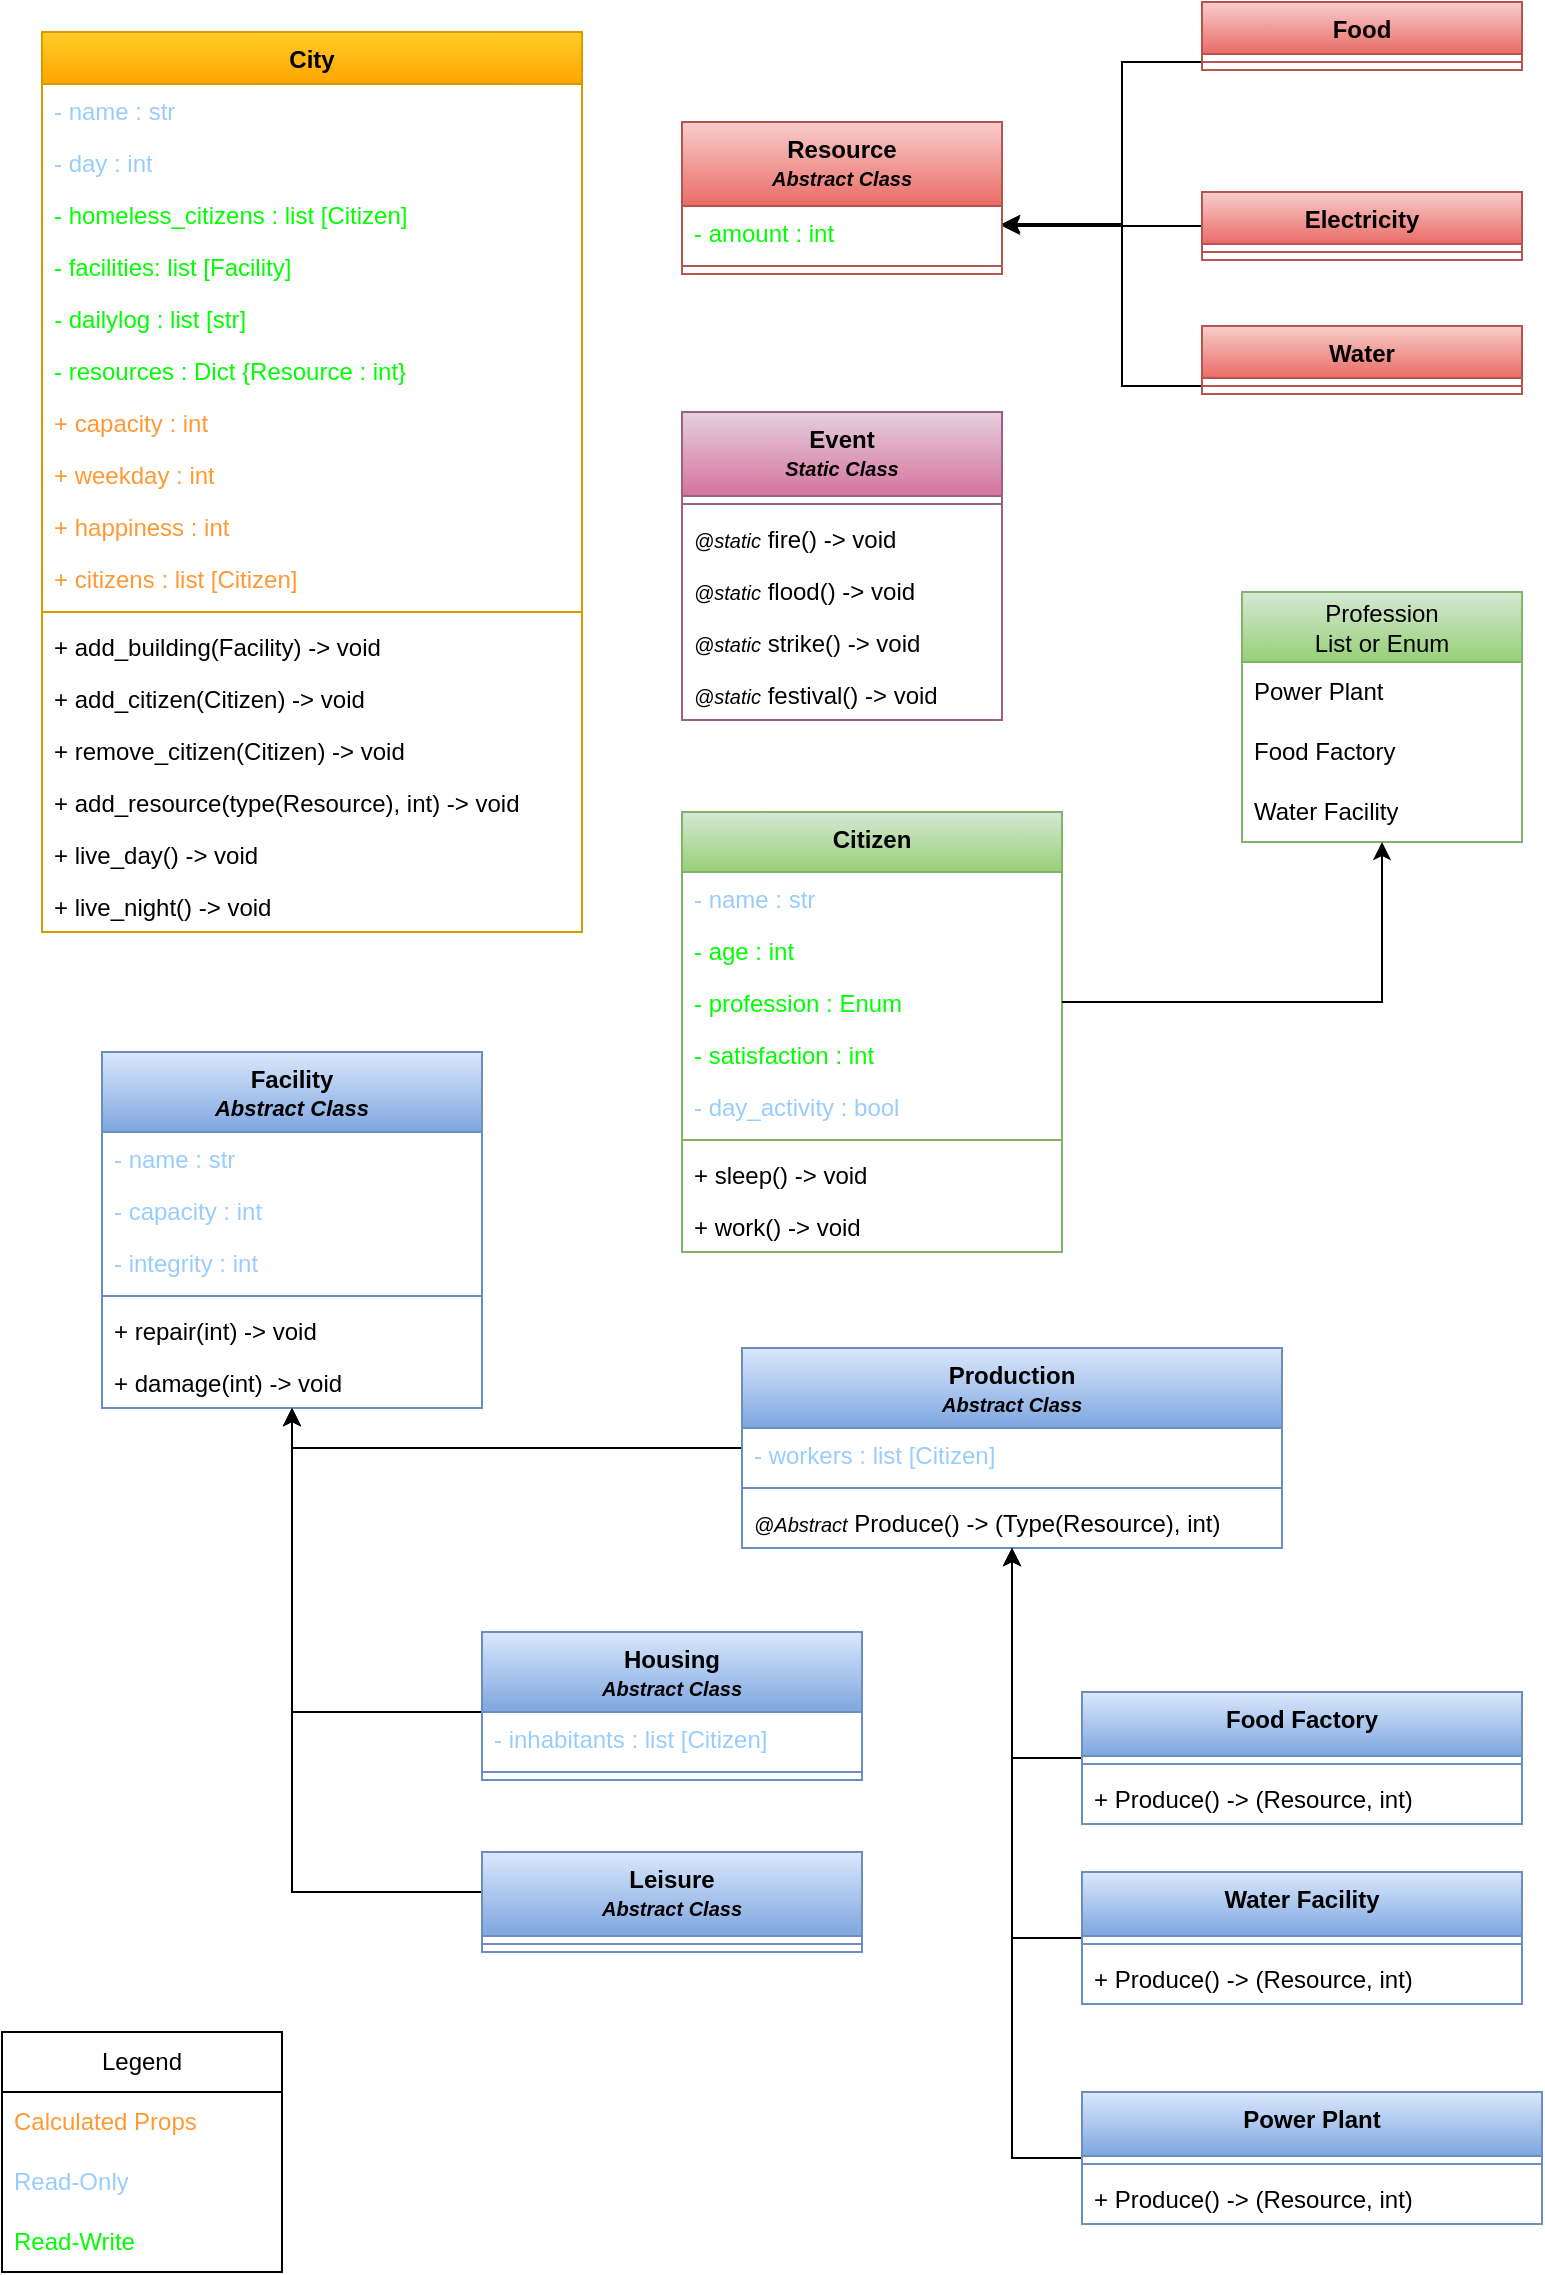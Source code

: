 <mxfile version="28.0.6" pages="2">
  <diagram name="UML" id="hSNrYRc5qa0V1RLmMwgt">
    <mxGraphModel dx="413" dy="677" grid="1" gridSize="10" guides="1" tooltips="1" connect="1" arrows="1" fold="1" page="1" pageScale="1" pageWidth="827" pageHeight="1169" math="0" shadow="0">
      <root>
        <mxCell id="0" />
        <mxCell id="1" parent="0" />
        <mxCell id="gHh5gTc4rDgr5ecKEyl9-1" value="City" style="swimlane;fontStyle=1;align=center;verticalAlign=top;childLayout=stackLayout;horizontal=1;startSize=26;horizontalStack=0;resizeParent=1;resizeParentMax=0;resizeLast=0;collapsible=1;marginBottom=0;whiteSpace=wrap;html=1;fillColor=#ffcd28;strokeColor=#d79b00;gradientColor=#ffa500;" vertex="1" parent="1">
          <mxGeometry x="880" y="30" width="270" height="450" as="geometry" />
        </mxCell>
        <mxCell id="gHh5gTc4rDgr5ecKEyl9-2" value="- name : str" style="text;align=left;verticalAlign=top;spacingLeft=4;spacingRight=4;overflow=hidden;rotatable=0;points=[[0,0.5],[1,0.5]];portConstraint=eastwest;whiteSpace=wrap;html=1;fontColor=light-dark(#99CCFF,#99CCFF);" vertex="1" parent="gHh5gTc4rDgr5ecKEyl9-1">
          <mxGeometry y="26" width="270" height="26" as="geometry" />
        </mxCell>
        <mxCell id="gHh5gTc4rDgr5ecKEyl9-41" value="- day : int" style="text;align=left;verticalAlign=top;spacingLeft=4;spacingRight=4;overflow=hidden;rotatable=0;points=[[0,0.5],[1,0.5]];portConstraint=eastwest;whiteSpace=wrap;html=1;fontColor=light-dark(#99CCFF,#99CCFF);" vertex="1" parent="gHh5gTc4rDgr5ecKEyl9-1">
          <mxGeometry y="52" width="270" height="26" as="geometry" />
        </mxCell>
        <mxCell id="gHh5gTc4rDgr5ecKEyl9-12" value="- homeless_citizens : list [Citizen]" style="text;align=left;verticalAlign=top;spacingLeft=4;spacingRight=4;overflow=hidden;rotatable=0;points=[[0,0.5],[1,0.5]];portConstraint=eastwest;whiteSpace=wrap;html=1;fontColor=light-dark(#00FF00,#00FF00);" vertex="1" parent="gHh5gTc4rDgr5ecKEyl9-1">
          <mxGeometry y="78" width="270" height="26" as="geometry" />
        </mxCell>
        <mxCell id="gHh5gTc4rDgr5ecKEyl9-7" value="- facilities: list [Facility]" style="text;align=left;verticalAlign=top;spacingLeft=4;spacingRight=4;overflow=hidden;rotatable=0;points=[[0,0.5],[1,0.5]];portConstraint=eastwest;whiteSpace=wrap;html=1;fontColor=light-dark(#00FF00,#00FF00);" vertex="1" parent="gHh5gTc4rDgr5ecKEyl9-1">
          <mxGeometry y="104" width="270" height="26" as="geometry" />
        </mxCell>
        <mxCell id="gHh5gTc4rDgr5ecKEyl9-39" value="&lt;i&gt;- &lt;/i&gt;dailylog : list [str]" style="text;align=left;verticalAlign=top;spacingLeft=4;spacingRight=4;overflow=hidden;rotatable=0;points=[[0,0.5],[1,0.5]];portConstraint=eastwest;whiteSpace=wrap;html=1;fontColor=light-dark(#00FF00,#00FF00);" vertex="1" parent="gHh5gTc4rDgr5ecKEyl9-1">
          <mxGeometry y="130" width="270" height="26" as="geometry" />
        </mxCell>
        <mxCell id="gHh5gTc4rDgr5ecKEyl9-112" value="- resources : Dict {Resource : int}" style="text;align=left;verticalAlign=top;spacingLeft=4;spacingRight=4;overflow=hidden;rotatable=0;points=[[0,0.5],[1,0.5]];portConstraint=eastwest;whiteSpace=wrap;html=1;fontColor=light-dark(#00FF00,#00FF00);" vertex="1" parent="gHh5gTc4rDgr5ecKEyl9-1">
          <mxGeometry y="156" width="270" height="26" as="geometry" />
        </mxCell>
        <mxCell id="gHh5gTc4rDgr5ecKEyl9-40" value="+ capacity : int" style="text;align=left;verticalAlign=top;spacingLeft=4;spacingRight=4;overflow=hidden;rotatable=0;points=[[0,0.5],[1,0.5]];portConstraint=eastwest;whiteSpace=wrap;html=1;fontColor=light-dark(#FF9933,#FF9933);" vertex="1" parent="gHh5gTc4rDgr5ecKEyl9-1">
          <mxGeometry y="182" width="270" height="26" as="geometry" />
        </mxCell>
        <mxCell id="gHh5gTc4rDgr5ecKEyl9-111" value="+ weekday : int" style="text;align=left;verticalAlign=top;spacingLeft=4;spacingRight=4;overflow=hidden;rotatable=0;points=[[0,0.5],[1,0.5]];portConstraint=eastwest;whiteSpace=wrap;html=1;fontColor=light-dark(#FF9933,#FF9933);" vertex="1" parent="gHh5gTc4rDgr5ecKEyl9-1">
          <mxGeometry y="208" width="270" height="26" as="geometry" />
        </mxCell>
        <mxCell id="gHh5gTc4rDgr5ecKEyl9-8" value="+ happiness : int" style="text;align=left;verticalAlign=top;spacingLeft=4;spacingRight=4;overflow=hidden;rotatable=0;points=[[0,0.5],[1,0.5]];portConstraint=eastwest;whiteSpace=wrap;html=1;fontColor=light-dark(#FF9933,#FF9933);" vertex="1" parent="gHh5gTc4rDgr5ecKEyl9-1">
          <mxGeometry y="234" width="270" height="26" as="geometry" />
        </mxCell>
        <mxCell id="gHh5gTc4rDgr5ecKEyl9-5" value="+ citizens : list [Citizen]" style="text;align=left;verticalAlign=top;spacingLeft=4;spacingRight=4;overflow=hidden;rotatable=0;points=[[0,0.5],[1,0.5]];portConstraint=eastwest;whiteSpace=wrap;html=1;fontColor=light-dark(#FF9933,#FF9933);" vertex="1" parent="gHh5gTc4rDgr5ecKEyl9-1">
          <mxGeometry y="260" width="270" height="26" as="geometry" />
        </mxCell>
        <mxCell id="gHh5gTc4rDgr5ecKEyl9-3" value="" style="line;strokeWidth=1;fillColor=none;align=left;verticalAlign=middle;spacingTop=-1;spacingLeft=3;spacingRight=3;rotatable=0;labelPosition=right;points=[];portConstraint=eastwest;strokeColor=inherit;" vertex="1" parent="gHh5gTc4rDgr5ecKEyl9-1">
          <mxGeometry y="286" width="270" height="8" as="geometry" />
        </mxCell>
        <mxCell id="gHh5gTc4rDgr5ecKEyl9-4" value="+ add_building(Facility) -&amp;gt; void" style="text;strokeColor=none;fillColor=none;align=left;verticalAlign=top;spacingLeft=4;spacingRight=4;overflow=hidden;rotatable=0;points=[[0,0.5],[1,0.5]];portConstraint=eastwest;whiteSpace=wrap;html=1;" vertex="1" parent="gHh5gTc4rDgr5ecKEyl9-1">
          <mxGeometry y="294" width="270" height="26" as="geometry" />
        </mxCell>
        <mxCell id="gHh5gTc4rDgr5ecKEyl9-38" value="+ add_citizen(Citizen) -&amp;gt; void" style="text;strokeColor=none;fillColor=none;align=left;verticalAlign=top;spacingLeft=4;spacingRight=4;overflow=hidden;rotatable=0;points=[[0,0.5],[1,0.5]];portConstraint=eastwest;whiteSpace=wrap;html=1;" vertex="1" parent="gHh5gTc4rDgr5ecKEyl9-1">
          <mxGeometry y="320" width="270" height="26" as="geometry" />
        </mxCell>
        <mxCell id="gHh5gTc4rDgr5ecKEyl9-10" value="+ remove_citizen(Citizen) -&amp;gt; void" style="text;strokeColor=none;fillColor=none;align=left;verticalAlign=top;spacingLeft=4;spacingRight=4;overflow=hidden;rotatable=0;points=[[0,0.5],[1,0.5]];portConstraint=eastwest;whiteSpace=wrap;html=1;" vertex="1" parent="gHh5gTc4rDgr5ecKEyl9-1">
          <mxGeometry y="346" width="270" height="26" as="geometry" />
        </mxCell>
        <mxCell id="gHh5gTc4rDgr5ecKEyl9-101" value="+ add_resource(type(Resource), int) -&amp;gt; void" style="text;strokeColor=none;fillColor=none;align=left;verticalAlign=top;spacingLeft=4;spacingRight=4;overflow=hidden;rotatable=0;points=[[0,0.5],[1,0.5]];portConstraint=eastwest;whiteSpace=wrap;html=1;" vertex="1" parent="gHh5gTc4rDgr5ecKEyl9-1">
          <mxGeometry y="372" width="270" height="26" as="geometry" />
        </mxCell>
        <mxCell id="gHh5gTc4rDgr5ecKEyl9-11" value="+ live_day() -&amp;gt; void" style="text;strokeColor=none;fillColor=none;align=left;verticalAlign=top;spacingLeft=4;spacingRight=4;overflow=hidden;rotatable=0;points=[[0,0.5],[1,0.5]];portConstraint=eastwest;whiteSpace=wrap;html=1;" vertex="1" parent="gHh5gTc4rDgr5ecKEyl9-1">
          <mxGeometry y="398" width="270" height="26" as="geometry" />
        </mxCell>
        <mxCell id="gHh5gTc4rDgr5ecKEyl9-110" value="+ live_night() -&amp;gt; void" style="text;strokeColor=none;fillColor=none;align=left;verticalAlign=top;spacingLeft=4;spacingRight=4;overflow=hidden;rotatable=0;points=[[0,0.5],[1,0.5]];portConstraint=eastwest;whiteSpace=wrap;html=1;" vertex="1" parent="gHh5gTc4rDgr5ecKEyl9-1">
          <mxGeometry y="424" width="270" height="26" as="geometry" />
        </mxCell>
        <mxCell id="gHh5gTc4rDgr5ecKEyl9-28" value="" style="edgeStyle=orthogonalEdgeStyle;rounded=0;orthogonalLoop=1;jettySize=auto;html=1;startArrow=classic;startFill=1;endArrow=none;endFill=0;" edge="1" parent="1" source="gHh5gTc4rDgr5ecKEyl9-14" target="gHh5gTc4rDgr5ecKEyl9-21">
          <mxGeometry relative="1" as="geometry">
            <Array as="points">
              <mxPoint x="1005" y="870" />
            </Array>
          </mxGeometry>
        </mxCell>
        <mxCell id="gHh5gTc4rDgr5ecKEyl9-14" value="&lt;div&gt;Facility&lt;/div&gt;&lt;div&gt;&lt;i&gt;&lt;font style=&quot;font-size: 11px;&quot;&gt;Abstract Class&lt;/font&gt;&lt;/i&gt;&lt;/div&gt;" style="swimlane;fontStyle=1;align=center;verticalAlign=top;childLayout=stackLayout;horizontal=1;startSize=40;horizontalStack=0;resizeParent=1;resizeParentMax=0;resizeLast=0;collapsible=1;marginBottom=0;whiteSpace=wrap;html=1;fillColor=#dae8fc;strokeColor=#6c8ebf;gradientColor=#7ea6e0;" vertex="1" parent="1">
          <mxGeometry x="910" y="540" width="190" height="178" as="geometry" />
        </mxCell>
        <mxCell id="gHh5gTc4rDgr5ecKEyl9-15" value="- name : str" style="text;strokeColor=none;fillColor=none;align=left;verticalAlign=top;spacingLeft=4;spacingRight=4;overflow=hidden;rotatable=0;points=[[0,0.5],[1,0.5]];portConstraint=eastwest;whiteSpace=wrap;html=1;fontColor=light-dark(#99CCFF,#99CCFF);" vertex="1" parent="gHh5gTc4rDgr5ecKEyl9-14">
          <mxGeometry y="40" width="190" height="26" as="geometry" />
        </mxCell>
        <mxCell id="gHh5gTc4rDgr5ecKEyl9-18" value="- capacity : int" style="text;strokeColor=none;fillColor=none;align=left;verticalAlign=top;spacingLeft=4;spacingRight=4;overflow=hidden;rotatable=0;points=[[0,0.5],[1,0.5]];portConstraint=eastwest;whiteSpace=wrap;html=1;fontColor=light-dark(#99CCFF,#99CCFF);" vertex="1" parent="gHh5gTc4rDgr5ecKEyl9-14">
          <mxGeometry y="66" width="190" height="26" as="geometry" />
        </mxCell>
        <mxCell id="gHh5gTc4rDgr5ecKEyl9-19" value="- integrity : int" style="text;strokeColor=none;fillColor=none;align=left;verticalAlign=top;spacingLeft=4;spacingRight=4;overflow=hidden;rotatable=0;points=[[0,0.5],[1,0.5]];portConstraint=eastwest;whiteSpace=wrap;html=1;fontColor=light-dark(#99CCFF,#99CCFF);" vertex="1" parent="gHh5gTc4rDgr5ecKEyl9-14">
          <mxGeometry y="92" width="190" height="26" as="geometry" />
        </mxCell>
        <mxCell id="gHh5gTc4rDgr5ecKEyl9-16" value="" style="line;strokeWidth=1;fillColor=none;align=left;verticalAlign=middle;spacingTop=-1;spacingLeft=3;spacingRight=3;rotatable=0;labelPosition=right;points=[];portConstraint=eastwest;strokeColor=inherit;" vertex="1" parent="gHh5gTc4rDgr5ecKEyl9-14">
          <mxGeometry y="118" width="190" height="8" as="geometry" />
        </mxCell>
        <mxCell id="gHh5gTc4rDgr5ecKEyl9-17" value="+ repair(int) -&amp;gt; void" style="text;strokeColor=none;fillColor=none;align=left;verticalAlign=top;spacingLeft=4;spacingRight=4;overflow=hidden;rotatable=0;points=[[0,0.5],[1,0.5]];portConstraint=eastwest;whiteSpace=wrap;html=1;" vertex="1" parent="gHh5gTc4rDgr5ecKEyl9-14">
          <mxGeometry y="126" width="190" height="26" as="geometry" />
        </mxCell>
        <mxCell id="gHh5gTc4rDgr5ecKEyl9-31" value="+ damage(int) -&amp;gt; void" style="text;strokeColor=none;fillColor=none;align=left;verticalAlign=top;spacingLeft=4;spacingRight=4;overflow=hidden;rotatable=0;points=[[0,0.5],[1,0.5]];portConstraint=eastwest;whiteSpace=wrap;html=1;" vertex="1" parent="gHh5gTc4rDgr5ecKEyl9-14">
          <mxGeometry y="152" width="190" height="26" as="geometry" />
        </mxCell>
        <mxCell id="gHh5gTc4rDgr5ecKEyl9-21" value="&lt;div&gt;Housing&lt;/div&gt;&lt;div&gt;&lt;i&gt;&lt;font style=&quot;font-size: 10px;&quot;&gt;Abstract Class&lt;/font&gt;&lt;/i&gt;&lt;/div&gt;" style="swimlane;fontStyle=1;align=center;verticalAlign=top;childLayout=stackLayout;horizontal=1;startSize=40;horizontalStack=0;resizeParent=1;resizeParentMax=0;resizeLast=0;collapsible=1;marginBottom=0;whiteSpace=wrap;html=1;fillColor=#dae8fc;strokeColor=#6c8ebf;gradientColor=#7ea6e0;" vertex="1" parent="1">
          <mxGeometry x="1100" y="830" width="190" height="74" as="geometry" />
        </mxCell>
        <mxCell id="gHh5gTc4rDgr5ecKEyl9-29" value="- inhabitants : list [Citizen]" style="text;strokeColor=none;fillColor=none;align=left;verticalAlign=top;spacingLeft=4;spacingRight=4;overflow=hidden;rotatable=0;points=[[0,0.5],[1,0.5]];portConstraint=eastwest;whiteSpace=wrap;html=1;fontColor=light-dark(#99CCFF,#99CCFF);" vertex="1" parent="gHh5gTc4rDgr5ecKEyl9-21">
          <mxGeometry y="40" width="190" height="26" as="geometry" />
        </mxCell>
        <mxCell id="gHh5gTc4rDgr5ecKEyl9-26" value="" style="line;strokeWidth=1;fillColor=none;align=left;verticalAlign=middle;spacingTop=-1;spacingLeft=3;spacingRight=3;rotatable=0;labelPosition=right;points=[];portConstraint=eastwest;strokeColor=inherit;" vertex="1" parent="gHh5gTc4rDgr5ecKEyl9-21">
          <mxGeometry y="66" width="190" height="8" as="geometry" />
        </mxCell>
        <mxCell id="gHh5gTc4rDgr5ecKEyl9-36" style="edgeStyle=orthogonalEdgeStyle;rounded=0;orthogonalLoop=1;jettySize=auto;html=1;" edge="1" parent="1" source="gHh5gTc4rDgr5ecKEyl9-32" target="gHh5gTc4rDgr5ecKEyl9-14">
          <mxGeometry relative="1" as="geometry">
            <Array as="points">
              <mxPoint x="1005" y="738" />
            </Array>
          </mxGeometry>
        </mxCell>
        <mxCell id="gHh5gTc4rDgr5ecKEyl9-32" value="&lt;div&gt;Production&lt;/div&gt;&lt;div&gt;&lt;i&gt;&lt;font style=&quot;font-size: 10px;&quot;&gt;Abstract Class&lt;/font&gt;&lt;/i&gt;&lt;/div&gt;" style="swimlane;fontStyle=1;align=center;verticalAlign=top;childLayout=stackLayout;horizontal=1;startSize=40;horizontalStack=0;resizeParent=1;resizeParentMax=0;resizeLast=0;collapsible=1;marginBottom=0;whiteSpace=wrap;html=1;fillColor=#dae8fc;strokeColor=#6c8ebf;gradientColor=#7ea6e0;" vertex="1" parent="1">
          <mxGeometry x="1230" y="688" width="270" height="100" as="geometry" />
        </mxCell>
        <mxCell id="gHh5gTc4rDgr5ecKEyl9-54" value="- workers : list [Citizen]" style="text;strokeColor=none;fillColor=none;align=left;verticalAlign=top;spacingLeft=4;spacingRight=4;overflow=hidden;rotatable=0;points=[[0,0.5],[1,0.5]];portConstraint=eastwest;whiteSpace=wrap;html=1;fontColor=light-dark(#99CCFF,#99CCFF);" vertex="1" parent="gHh5gTc4rDgr5ecKEyl9-32">
          <mxGeometry y="40" width="270" height="26" as="geometry" />
        </mxCell>
        <mxCell id="gHh5gTc4rDgr5ecKEyl9-34" value="" style="line;strokeWidth=1;fillColor=none;align=left;verticalAlign=middle;spacingTop=-1;spacingLeft=3;spacingRight=3;rotatable=0;labelPosition=right;points=[];portConstraint=eastwest;strokeColor=inherit;" vertex="1" parent="gHh5gTc4rDgr5ecKEyl9-32">
          <mxGeometry y="66" width="270" height="8" as="geometry" />
        </mxCell>
        <mxCell id="gHh5gTc4rDgr5ecKEyl9-116" value="&lt;font style=&quot;font-size: 10px;&quot;&gt;&lt;i&gt;@Abstract&lt;/i&gt;&lt;/font&gt; Produce() -&amp;gt; (Type(Resource), int)" style="text;strokeColor=none;fillColor=none;align=left;verticalAlign=top;spacingLeft=4;spacingRight=4;overflow=hidden;rotatable=0;points=[[0,0.5],[1,0.5]];portConstraint=eastwest;whiteSpace=wrap;html=1;" vertex="1" parent="gHh5gTc4rDgr5ecKEyl9-32">
          <mxGeometry y="74" width="270" height="26" as="geometry" />
        </mxCell>
        <mxCell id="gHh5gTc4rDgr5ecKEyl9-43" value="Legend" style="swimlane;fontStyle=0;childLayout=stackLayout;horizontal=1;startSize=30;horizontalStack=0;resizeParent=1;resizeParentMax=0;resizeLast=0;collapsible=1;marginBottom=0;whiteSpace=wrap;html=1;" vertex="1" parent="1">
          <mxGeometry x="860" y="1030" width="140" height="120" as="geometry" />
        </mxCell>
        <mxCell id="gHh5gTc4rDgr5ecKEyl9-44" value="Calculated Props" style="text;align=left;verticalAlign=middle;spacingLeft=4;spacingRight=4;overflow=hidden;points=[[0,0.5],[1,0.5]];portConstraint=eastwest;rotatable=0;whiteSpace=wrap;html=1;fontColor=light-dark(#FF9933,#FF9933);" vertex="1" parent="gHh5gTc4rDgr5ecKEyl9-43">
          <mxGeometry y="30" width="140" height="30" as="geometry" />
        </mxCell>
        <mxCell id="gHh5gTc4rDgr5ecKEyl9-45" value="Read-Only" style="text;align=left;verticalAlign=middle;spacingLeft=4;spacingRight=4;overflow=hidden;points=[[0,0.5],[1,0.5]];portConstraint=eastwest;rotatable=0;whiteSpace=wrap;html=1;fontColor=light-dark(#99CCFF,#99CCFF);" vertex="1" parent="gHh5gTc4rDgr5ecKEyl9-43">
          <mxGeometry y="60" width="140" height="30" as="geometry" />
        </mxCell>
        <mxCell id="gHh5gTc4rDgr5ecKEyl9-46" value="Read-Write" style="text;align=left;verticalAlign=middle;spacingLeft=4;spacingRight=4;overflow=hidden;points=[[0,0.5],[1,0.5]];portConstraint=eastwest;rotatable=0;whiteSpace=wrap;html=1;fontColor=light-dark(#00FF00,#00FF00);" vertex="1" parent="gHh5gTc4rDgr5ecKEyl9-43">
          <mxGeometry y="90" width="140" height="30" as="geometry" />
        </mxCell>
        <mxCell id="gHh5gTc4rDgr5ecKEyl9-52" style="edgeStyle=orthogonalEdgeStyle;rounded=0;orthogonalLoop=1;jettySize=auto;html=1;" edge="1" parent="1" source="gHh5gTc4rDgr5ecKEyl9-47" target="gHh5gTc4rDgr5ecKEyl9-14">
          <mxGeometry relative="1" as="geometry">
            <Array as="points">
              <mxPoint x="1005" y="960" />
            </Array>
          </mxGeometry>
        </mxCell>
        <mxCell id="gHh5gTc4rDgr5ecKEyl9-47" value="&lt;div&gt;Leisure&lt;/div&gt;&lt;div&gt;&lt;i&gt;&lt;font style=&quot;font-size: 10px;&quot;&gt;Abstract Class&lt;/font&gt;&lt;/i&gt;&lt;/div&gt;" style="swimlane;fontStyle=1;align=center;verticalAlign=top;childLayout=stackLayout;horizontal=1;startSize=42;horizontalStack=0;resizeParent=1;resizeParentMax=0;resizeLast=0;collapsible=1;marginBottom=0;whiteSpace=wrap;html=1;fillColor=#dae8fc;strokeColor=#6c8ebf;gradientColor=#7ea6e0;" vertex="1" parent="1">
          <mxGeometry x="1100" y="940" width="190" height="50" as="geometry" />
        </mxCell>
        <mxCell id="gHh5gTc4rDgr5ecKEyl9-49" value="" style="line;strokeWidth=1;fillColor=none;align=left;verticalAlign=middle;spacingTop=-1;spacingLeft=3;spacingRight=3;rotatable=0;labelPosition=right;points=[];portConstraint=eastwest;strokeColor=inherit;" vertex="1" parent="gHh5gTc4rDgr5ecKEyl9-47">
          <mxGeometry y="42" width="190" height="8" as="geometry" />
        </mxCell>
        <mxCell id="gHh5gTc4rDgr5ecKEyl9-56" value="Citizen" style="swimlane;fontStyle=1;align=center;verticalAlign=top;childLayout=stackLayout;horizontal=1;startSize=30;horizontalStack=0;resizeParent=1;resizeParentMax=0;resizeLast=0;collapsible=1;marginBottom=0;whiteSpace=wrap;html=1;fillColor=#d5e8d4;gradientColor=#97d077;strokeColor=#82b366;" vertex="1" parent="1">
          <mxGeometry x="1200" y="420" width="190" height="220" as="geometry" />
        </mxCell>
        <mxCell id="gHh5gTc4rDgr5ecKEyl9-57" value="&lt;span style=&quot;&quot;&gt;- name : str&lt;/span&gt;" style="text;strokeColor=none;fillColor=none;align=left;verticalAlign=top;spacingLeft=4;spacingRight=4;overflow=hidden;rotatable=0;points=[[0,0.5],[1,0.5]];portConstraint=eastwest;whiteSpace=wrap;html=1;fontColor=light-dark(#99CCFF,#99CCFF);" vertex="1" parent="gHh5gTc4rDgr5ecKEyl9-56">
          <mxGeometry y="30" width="190" height="26" as="geometry" />
        </mxCell>
        <mxCell id="gHh5gTc4rDgr5ecKEyl9-58" value="- age : int" style="text;strokeColor=none;fillColor=none;align=left;verticalAlign=top;spacingLeft=4;spacingRight=4;overflow=hidden;rotatable=0;points=[[0,0.5],[1,0.5]];portConstraint=eastwest;whiteSpace=wrap;html=1;fontColor=light-dark(#00FF00,#00FF00);" vertex="1" parent="gHh5gTc4rDgr5ecKEyl9-56">
          <mxGeometry y="56" width="190" height="26" as="geometry" />
        </mxCell>
        <mxCell id="gHh5gTc4rDgr5ecKEyl9-59" value="- profession : Enum" style="text;strokeColor=none;fillColor=none;align=left;verticalAlign=top;spacingLeft=4;spacingRight=4;overflow=hidden;rotatable=0;points=[[0,0.5],[1,0.5]];portConstraint=eastwest;whiteSpace=wrap;html=1;fontColor=light-dark(#00FF00,#00FF00);" vertex="1" parent="gHh5gTc4rDgr5ecKEyl9-56">
          <mxGeometry y="82" width="190" height="26" as="geometry" />
        </mxCell>
        <mxCell id="gHh5gTc4rDgr5ecKEyl9-63" value="- satisfaction : int" style="text;strokeColor=none;fillColor=none;align=left;verticalAlign=top;spacingLeft=4;spacingRight=4;overflow=hidden;rotatable=0;points=[[0,0.5],[1,0.5]];portConstraint=eastwest;whiteSpace=wrap;html=1;fontColor=light-dark(#00FF00,#00FF00);" vertex="1" parent="gHh5gTc4rDgr5ecKEyl9-56">
          <mxGeometry y="108" width="190" height="26" as="geometry" />
        </mxCell>
        <mxCell id="gHh5gTc4rDgr5ecKEyl9-113" value="- day_activity : bool" style="text;strokeColor=none;fillColor=none;align=left;verticalAlign=top;spacingLeft=4;spacingRight=4;overflow=hidden;rotatable=0;points=[[0,0.5],[1,0.5]];portConstraint=eastwest;whiteSpace=wrap;html=1;fontColor=light-dark(#99CCFF,#99CCFF);" vertex="1" parent="gHh5gTc4rDgr5ecKEyl9-56">
          <mxGeometry y="134" width="190" height="26" as="geometry" />
        </mxCell>
        <mxCell id="gHh5gTc4rDgr5ecKEyl9-60" value="" style="line;strokeWidth=1;fillColor=none;align=left;verticalAlign=middle;spacingTop=-1;spacingLeft=3;spacingRight=3;rotatable=0;labelPosition=right;points=[];portConstraint=eastwest;strokeColor=inherit;" vertex="1" parent="gHh5gTc4rDgr5ecKEyl9-56">
          <mxGeometry y="160" width="190" height="8" as="geometry" />
        </mxCell>
        <mxCell id="gHh5gTc4rDgr5ecKEyl9-62" value="+ sleep() -&amp;gt; void" style="text;strokeColor=none;fillColor=none;align=left;verticalAlign=top;spacingLeft=4;spacingRight=4;overflow=hidden;rotatable=0;points=[[0,0.5],[1,0.5]];portConstraint=eastwest;whiteSpace=wrap;html=1;" vertex="1" parent="gHh5gTc4rDgr5ecKEyl9-56">
          <mxGeometry y="168" width="190" height="26" as="geometry" />
        </mxCell>
        <mxCell id="gHh5gTc4rDgr5ecKEyl9-114" value="+ work() -&amp;gt; void" style="text;strokeColor=none;fillColor=none;align=left;verticalAlign=top;spacingLeft=4;spacingRight=4;overflow=hidden;rotatable=0;points=[[0,0.5],[1,0.5]];portConstraint=eastwest;whiteSpace=wrap;html=1;" vertex="1" parent="gHh5gTc4rDgr5ecKEyl9-56">
          <mxGeometry y="194" width="190" height="26" as="geometry" />
        </mxCell>
        <mxCell id="p-D4rso45VV0s9aIk9N6-5" style="edgeStyle=orthogonalEdgeStyle;rounded=0;orthogonalLoop=1;jettySize=auto;html=1;" edge="1" parent="1" source="gHh5gTc4rDgr5ecKEyl9-65" target="gHh5gTc4rDgr5ecKEyl9-32">
          <mxGeometry relative="1" as="geometry">
            <Array as="points">
              <mxPoint x="1365" y="1093" />
            </Array>
          </mxGeometry>
        </mxCell>
        <mxCell id="gHh5gTc4rDgr5ecKEyl9-65" value="Power Plant" style="swimlane;fontStyle=1;align=center;verticalAlign=top;childLayout=stackLayout;horizontal=1;startSize=32;horizontalStack=0;resizeParent=1;resizeParentMax=0;resizeLast=0;collapsible=1;marginBottom=0;whiteSpace=wrap;html=1;fillColor=#dae8fc;strokeColor=#6c8ebf;gradientColor=#7ea6e0;" vertex="1" parent="1">
          <mxGeometry x="1400" y="1060" width="230" height="66" as="geometry" />
        </mxCell>
        <mxCell id="gHh5gTc4rDgr5ecKEyl9-67" value="" style="line;strokeWidth=1;fillColor=none;align=left;verticalAlign=middle;spacingTop=-1;spacingLeft=3;spacingRight=3;rotatable=0;labelPosition=right;points=[];portConstraint=eastwest;strokeColor=inherit;" vertex="1" parent="gHh5gTc4rDgr5ecKEyl9-65">
          <mxGeometry y="32" width="230" height="8" as="geometry" />
        </mxCell>
        <mxCell id="gHh5gTc4rDgr5ecKEyl9-98" value="+ Produce() -&amp;gt; (Resource, int)" style="text;strokeColor=none;fillColor=none;align=left;verticalAlign=top;spacingLeft=4;spacingRight=4;overflow=hidden;rotatable=0;points=[[0,0.5],[1,0.5]];portConstraint=eastwest;whiteSpace=wrap;html=1;" vertex="1" parent="gHh5gTc4rDgr5ecKEyl9-65">
          <mxGeometry y="40" width="230" height="26" as="geometry" />
        </mxCell>
        <mxCell id="gHh5gTc4rDgr5ecKEyl9-78" value="" style="edgeStyle=orthogonalEdgeStyle;rounded=0;orthogonalLoop=1;jettySize=auto;html=1;endArrow=none;endFill=0;startArrow=classic;startFill=1;" edge="1" parent="1" source="gHh5gTc4rDgr5ecKEyl9-70" target="gHh5gTc4rDgr5ecKEyl9-74">
          <mxGeometry relative="1" as="geometry">
            <Array as="points">
              <mxPoint x="1420" y="126" />
              <mxPoint x="1420" y="207" />
            </Array>
          </mxGeometry>
        </mxCell>
        <mxCell id="gHh5gTc4rDgr5ecKEyl9-70" value="&lt;div&gt;Resource&lt;/div&gt;&lt;div&gt;&lt;font style=&quot;font-size: 10px;&quot;&gt;&lt;i&gt;Abstract Class&lt;/i&gt;&lt;/font&gt;&lt;/div&gt;" style="swimlane;fontStyle=1;align=center;verticalAlign=top;childLayout=stackLayout;horizontal=1;startSize=42;horizontalStack=0;resizeParent=1;resizeParentMax=0;resizeLast=0;collapsible=1;marginBottom=0;whiteSpace=wrap;html=1;fillColor=#f8cecc;gradientColor=#ea6b66;strokeColor=#b85450;" vertex="1" parent="1">
          <mxGeometry x="1200" y="75" width="160" height="76" as="geometry" />
        </mxCell>
        <mxCell id="gHh5gTc4rDgr5ecKEyl9-71" value="- amount : int" style="text;strokeColor=none;fillColor=none;align=left;verticalAlign=top;spacingLeft=4;spacingRight=4;overflow=hidden;rotatable=0;points=[[0,0.5],[1,0.5]];portConstraint=eastwest;whiteSpace=wrap;html=1;fontColor=light-dark(#00FF00,#00FF00);" vertex="1" parent="gHh5gTc4rDgr5ecKEyl9-70">
          <mxGeometry y="42" width="160" height="26" as="geometry" />
        </mxCell>
        <mxCell id="gHh5gTc4rDgr5ecKEyl9-72" value="" style="line;strokeWidth=1;fillColor=none;align=left;verticalAlign=middle;spacingTop=-1;spacingLeft=3;spacingRight=3;rotatable=0;labelPosition=right;points=[];portConstraint=eastwest;strokeColor=inherit;" vertex="1" parent="gHh5gTc4rDgr5ecKEyl9-70">
          <mxGeometry y="68" width="160" height="8" as="geometry" />
        </mxCell>
        <mxCell id="gHh5gTc4rDgr5ecKEyl9-74" value="Water" style="swimlane;fontStyle=1;align=center;verticalAlign=top;childLayout=stackLayout;horizontal=1;startSize=26;horizontalStack=0;resizeParent=1;resizeParentMax=0;resizeLast=0;collapsible=1;marginBottom=0;whiteSpace=wrap;html=1;fillColor=#f8cecc;gradientColor=#ea6b66;strokeColor=#b85450;" vertex="1" parent="1">
          <mxGeometry x="1460" y="177" width="160" height="34" as="geometry" />
        </mxCell>
        <mxCell id="gHh5gTc4rDgr5ecKEyl9-76" value="" style="line;strokeWidth=1;fillColor=none;align=left;verticalAlign=middle;spacingTop=-1;spacingLeft=3;spacingRight=3;rotatable=0;labelPosition=right;points=[];portConstraint=eastwest;strokeColor=inherit;" vertex="1" parent="gHh5gTc4rDgr5ecKEyl9-74">
          <mxGeometry y="26" width="160" height="8" as="geometry" />
        </mxCell>
        <mxCell id="gHh5gTc4rDgr5ecKEyl9-87" style="edgeStyle=orthogonalEdgeStyle;rounded=0;orthogonalLoop=1;jettySize=auto;html=1;" edge="1" parent="1" source="gHh5gTc4rDgr5ecKEyl9-79" target="gHh5gTc4rDgr5ecKEyl9-70">
          <mxGeometry relative="1" as="geometry">
            <Array as="points">
              <mxPoint x="1320" y="126" />
              <mxPoint x="1320" y="126" />
            </Array>
          </mxGeometry>
        </mxCell>
        <mxCell id="gHh5gTc4rDgr5ecKEyl9-79" value="Electricity" style="swimlane;fontStyle=1;align=center;verticalAlign=top;childLayout=stackLayout;horizontal=1;startSize=26;horizontalStack=0;resizeParent=1;resizeParentMax=0;resizeLast=0;collapsible=1;marginBottom=0;whiteSpace=wrap;html=1;fillColor=#f8cecc;gradientColor=#ea6b66;strokeColor=#b85450;" vertex="1" parent="1">
          <mxGeometry x="1460" y="110" width="160" height="34" as="geometry" />
        </mxCell>
        <mxCell id="gHh5gTc4rDgr5ecKEyl9-81" value="" style="line;strokeWidth=1;fillColor=none;align=left;verticalAlign=middle;spacingTop=-1;spacingLeft=3;spacingRight=3;rotatable=0;labelPosition=right;points=[];portConstraint=eastwest;strokeColor=inherit;" vertex="1" parent="gHh5gTc4rDgr5ecKEyl9-79">
          <mxGeometry y="26" width="160" height="8" as="geometry" />
        </mxCell>
        <mxCell id="gHh5gTc4rDgr5ecKEyl9-88" style="edgeStyle=orthogonalEdgeStyle;rounded=0;orthogonalLoop=1;jettySize=auto;html=1;" edge="1" parent="1" source="gHh5gTc4rDgr5ecKEyl9-83" target="gHh5gTc4rDgr5ecKEyl9-70">
          <mxGeometry relative="1" as="geometry">
            <Array as="points">
              <mxPoint x="1420" y="45" />
              <mxPoint x="1420" y="126" />
            </Array>
          </mxGeometry>
        </mxCell>
        <mxCell id="gHh5gTc4rDgr5ecKEyl9-83" value="Food" style="swimlane;fontStyle=1;align=center;verticalAlign=top;childLayout=stackLayout;horizontal=1;startSize=26;horizontalStack=0;resizeParent=1;resizeParentMax=0;resizeLast=0;collapsible=1;marginBottom=0;whiteSpace=wrap;html=1;fillColor=#f8cecc;gradientColor=#ea6b66;strokeColor=#b85450;" vertex="1" parent="1">
          <mxGeometry x="1460" y="15" width="160" height="34" as="geometry" />
        </mxCell>
        <mxCell id="gHh5gTc4rDgr5ecKEyl9-85" value="" style="line;strokeWidth=1;fillColor=none;align=left;verticalAlign=middle;spacingTop=-1;spacingLeft=3;spacingRight=3;rotatable=0;labelPosition=right;points=[];portConstraint=eastwest;strokeColor=inherit;" vertex="1" parent="gHh5gTc4rDgr5ecKEyl9-83">
          <mxGeometry y="26" width="160" height="8" as="geometry" />
        </mxCell>
        <mxCell id="p-D4rso45VV0s9aIk9N6-4" style="edgeStyle=orthogonalEdgeStyle;rounded=0;orthogonalLoop=1;jettySize=auto;html=1;" edge="1" parent="1" source="gHh5gTc4rDgr5ecKEyl9-89" target="gHh5gTc4rDgr5ecKEyl9-32">
          <mxGeometry relative="1" as="geometry">
            <Array as="points">
              <mxPoint x="1365" y="983" />
            </Array>
          </mxGeometry>
        </mxCell>
        <mxCell id="gHh5gTc4rDgr5ecKEyl9-89" value="Water Facility" style="swimlane;fontStyle=1;align=center;verticalAlign=top;childLayout=stackLayout;horizontal=1;startSize=32;horizontalStack=0;resizeParent=1;resizeParentMax=0;resizeLast=0;collapsible=1;marginBottom=0;whiteSpace=wrap;html=1;fillColor=#dae8fc;strokeColor=#6c8ebf;gradientColor=#7ea6e0;" vertex="1" parent="1">
          <mxGeometry x="1400" y="950" width="220" height="66" as="geometry" />
        </mxCell>
        <mxCell id="gHh5gTc4rDgr5ecKEyl9-90" value="" style="line;strokeWidth=1;fillColor=none;align=left;verticalAlign=middle;spacingTop=-1;spacingLeft=3;spacingRight=3;rotatable=0;labelPosition=right;points=[];portConstraint=eastwest;strokeColor=inherit;" vertex="1" parent="gHh5gTc4rDgr5ecKEyl9-89">
          <mxGeometry y="32" width="220" height="8" as="geometry" />
        </mxCell>
        <mxCell id="gHh5gTc4rDgr5ecKEyl9-99" value="+ Produce() -&amp;gt; (Resource, int)" style="text;strokeColor=none;fillColor=none;align=left;verticalAlign=top;spacingLeft=4;spacingRight=4;overflow=hidden;rotatable=0;points=[[0,0.5],[1,0.5]];portConstraint=eastwest;whiteSpace=wrap;html=1;" vertex="1" parent="gHh5gTc4rDgr5ecKEyl9-89">
          <mxGeometry y="40" width="220" height="26" as="geometry" />
        </mxCell>
        <mxCell id="p-D4rso45VV0s9aIk9N6-3" style="edgeStyle=orthogonalEdgeStyle;rounded=0;orthogonalLoop=1;jettySize=auto;html=1;" edge="1" parent="1" source="gHh5gTc4rDgr5ecKEyl9-95" target="gHh5gTc4rDgr5ecKEyl9-32">
          <mxGeometry relative="1" as="geometry">
            <Array as="points">
              <mxPoint x="1365" y="893" />
            </Array>
          </mxGeometry>
        </mxCell>
        <mxCell id="gHh5gTc4rDgr5ecKEyl9-95" value="Food Factory" style="swimlane;fontStyle=1;align=center;verticalAlign=top;childLayout=stackLayout;horizontal=1;startSize=32;horizontalStack=0;resizeParent=1;resizeParentMax=0;resizeLast=0;collapsible=1;marginBottom=0;whiteSpace=wrap;html=1;fillColor=#dae8fc;strokeColor=#6c8ebf;gradientColor=#7ea6e0;" vertex="1" parent="1">
          <mxGeometry x="1400" y="860" width="220" height="66" as="geometry" />
        </mxCell>
        <mxCell id="gHh5gTc4rDgr5ecKEyl9-96" value="" style="line;strokeWidth=1;fillColor=none;align=left;verticalAlign=middle;spacingTop=-1;spacingLeft=3;spacingRight=3;rotatable=0;labelPosition=right;points=[];portConstraint=eastwest;strokeColor=inherit;" vertex="1" parent="gHh5gTc4rDgr5ecKEyl9-95">
          <mxGeometry y="32" width="220" height="8" as="geometry" />
        </mxCell>
        <mxCell id="gHh5gTc4rDgr5ecKEyl9-100" value="+ Produce() -&amp;gt; (Resource, int)" style="text;strokeColor=none;fillColor=none;align=left;verticalAlign=top;spacingLeft=4;spacingRight=4;overflow=hidden;rotatable=0;points=[[0,0.5],[1,0.5]];portConstraint=eastwest;whiteSpace=wrap;html=1;" vertex="1" parent="gHh5gTc4rDgr5ecKEyl9-95">
          <mxGeometry y="40" width="220" height="26" as="geometry" />
        </mxCell>
        <mxCell id="gHh5gTc4rDgr5ecKEyl9-117" value="&lt;div&gt;Profession&lt;/div&gt;&lt;div&gt;List or Enum&lt;/div&gt;" style="swimlane;fontStyle=0;childLayout=stackLayout;horizontal=1;startSize=35;horizontalStack=0;resizeParent=1;resizeParentMax=0;resizeLast=0;collapsible=1;marginBottom=0;whiteSpace=wrap;html=1;fillColor=#d5e8d4;gradientColor=#97d077;strokeColor=#82b366;" vertex="1" parent="1">
          <mxGeometry x="1480" y="310" width="140" height="125" as="geometry" />
        </mxCell>
        <mxCell id="gHh5gTc4rDgr5ecKEyl9-118" value="Power Plant" style="text;strokeColor=none;fillColor=none;align=left;verticalAlign=middle;spacingLeft=4;spacingRight=4;overflow=hidden;points=[[0,0.5],[1,0.5]];portConstraint=eastwest;rotatable=0;whiteSpace=wrap;html=1;" vertex="1" parent="gHh5gTc4rDgr5ecKEyl9-117">
          <mxGeometry y="35" width="140" height="30" as="geometry" />
        </mxCell>
        <mxCell id="gHh5gTc4rDgr5ecKEyl9-119" value="Food Factory" style="text;strokeColor=none;fillColor=none;align=left;verticalAlign=middle;spacingLeft=4;spacingRight=4;overflow=hidden;points=[[0,0.5],[1,0.5]];portConstraint=eastwest;rotatable=0;whiteSpace=wrap;html=1;" vertex="1" parent="gHh5gTc4rDgr5ecKEyl9-117">
          <mxGeometry y="65" width="140" height="30" as="geometry" />
        </mxCell>
        <mxCell id="gHh5gTc4rDgr5ecKEyl9-120" value="Water Facility" style="text;strokeColor=none;fillColor=none;align=left;verticalAlign=middle;spacingLeft=4;spacingRight=4;overflow=hidden;points=[[0,0.5],[1,0.5]];portConstraint=eastwest;rotatable=0;whiteSpace=wrap;html=1;" vertex="1" parent="gHh5gTc4rDgr5ecKEyl9-117">
          <mxGeometry y="95" width="140" height="30" as="geometry" />
        </mxCell>
        <mxCell id="gHh5gTc4rDgr5ecKEyl9-121" style="edgeStyle=orthogonalEdgeStyle;rounded=0;orthogonalLoop=1;jettySize=auto;html=1;" edge="1" parent="1" source="gHh5gTc4rDgr5ecKEyl9-59" target="gHh5gTc4rDgr5ecKEyl9-117">
          <mxGeometry relative="1" as="geometry" />
        </mxCell>
        <mxCell id="gHh5gTc4rDgr5ecKEyl9-122" value="&lt;div&gt;Event&lt;/div&gt;&lt;div&gt;&lt;font style=&quot;font-size: 10px;&quot;&gt;&lt;i&gt;Static Class&lt;/i&gt;&lt;/font&gt;&lt;/div&gt;" style="swimlane;fontStyle=1;align=center;verticalAlign=top;childLayout=stackLayout;horizontal=1;startSize=42;horizontalStack=0;resizeParent=1;resizeParentMax=0;resizeLast=0;collapsible=1;marginBottom=0;whiteSpace=wrap;html=1;fillColor=#e6d0de;gradientColor=#d5739d;strokeColor=#996185;" vertex="1" parent="1">
          <mxGeometry x="1200" y="220" width="160" height="154" as="geometry" />
        </mxCell>
        <mxCell id="gHh5gTc4rDgr5ecKEyl9-124" value="" style="line;strokeWidth=1;fillColor=none;align=left;verticalAlign=middle;spacingTop=-1;spacingLeft=3;spacingRight=3;rotatable=0;labelPosition=right;points=[];portConstraint=eastwest;strokeColor=inherit;" vertex="1" parent="gHh5gTc4rDgr5ecKEyl9-122">
          <mxGeometry y="42" width="160" height="8" as="geometry" />
        </mxCell>
        <mxCell id="gHh5gTc4rDgr5ecKEyl9-125" value="&lt;i&gt;&lt;font style=&quot;font-size: 10px;&quot;&gt;@static&lt;/font&gt;&lt;/i&gt;&amp;nbsp;fire() -&amp;gt; void" style="text;strokeColor=none;fillColor=none;align=left;verticalAlign=top;spacingLeft=4;spacingRight=4;overflow=hidden;rotatable=0;points=[[0,0.5],[1,0.5]];portConstraint=eastwest;whiteSpace=wrap;html=1;" vertex="1" parent="gHh5gTc4rDgr5ecKEyl9-122">
          <mxGeometry y="50" width="160" height="26" as="geometry" />
        </mxCell>
        <mxCell id="gHh5gTc4rDgr5ecKEyl9-130" value="&lt;i&gt;&lt;font style=&quot;font-size: 10px;&quot;&gt;@static&lt;/font&gt;&lt;/i&gt;&amp;nbsp;flood() -&amp;gt; void" style="text;strokeColor=none;fillColor=none;align=left;verticalAlign=top;spacingLeft=4;spacingRight=4;overflow=hidden;rotatable=0;points=[[0,0.5],[1,0.5]];portConstraint=eastwest;whiteSpace=wrap;html=1;" vertex="1" parent="gHh5gTc4rDgr5ecKEyl9-122">
          <mxGeometry y="76" width="160" height="26" as="geometry" />
        </mxCell>
        <mxCell id="gHh5gTc4rDgr5ecKEyl9-131" value="&lt;i&gt;&lt;font style=&quot;font-size: 10px;&quot;&gt;@static&lt;/font&gt;&lt;/i&gt;&amp;nbsp;strike() -&amp;gt; void" style="text;strokeColor=none;fillColor=none;align=left;verticalAlign=top;spacingLeft=4;spacingRight=4;overflow=hidden;rotatable=0;points=[[0,0.5],[1,0.5]];portConstraint=eastwest;whiteSpace=wrap;html=1;" vertex="1" parent="gHh5gTc4rDgr5ecKEyl9-122">
          <mxGeometry y="102" width="160" height="26" as="geometry" />
        </mxCell>
        <mxCell id="gHh5gTc4rDgr5ecKEyl9-132" value="&lt;i&gt;&lt;font style=&quot;font-size: 10px;&quot;&gt;@static&lt;/font&gt;&lt;/i&gt;&amp;nbsp;festival() -&amp;gt; void" style="text;strokeColor=none;fillColor=none;align=left;verticalAlign=top;spacingLeft=4;spacingRight=4;overflow=hidden;rotatable=0;points=[[0,0.5],[1,0.5]];portConstraint=eastwest;whiteSpace=wrap;html=1;" vertex="1" parent="gHh5gTc4rDgr5ecKEyl9-122">
          <mxGeometry y="128" width="160" height="26" as="geometry" />
        </mxCell>
      </root>
    </mxGraphModel>
  </diagram>
  <diagram id="uIM3n713dFR9sUPXvT3w" name="Page-2">
    <mxGraphModel dx="1426" dy="779" grid="1" gridSize="10" guides="1" tooltips="1" connect="1" arrows="1" fold="1" page="1" pageScale="1" pageWidth="827" pageHeight="1169" math="0" shadow="0">
      <root>
        <mxCell id="0" />
        <mxCell id="1" parent="0" />
        <mxCell id="uslzZDYMRemGJdSSj4Y8-6" value="Roles" style="shape=table;startSize=30;container=1;collapsible=0;childLayout=tableLayout;strokeColor=default;fontSize=16;" vertex="1" parent="1">
          <mxGeometry x="104" y="140" width="620" height="360" as="geometry" />
        </mxCell>
        <mxCell id="uslzZDYMRemGJdSSj4Y8-7" value="" style="shape=tableRow;horizontal=0;startSize=0;swimlaneHead=0;swimlaneBody=0;strokeColor=inherit;top=0;left=0;bottom=0;right=0;collapsible=0;dropTarget=0;fillColor=none;points=[[0,0.5],[1,0.5]];portConstraint=eastwest;fontSize=16;" vertex="1" parent="uslzZDYMRemGJdSSj4Y8-6">
          <mxGeometry y="30" width="620" height="40" as="geometry" />
        </mxCell>
        <mxCell id="uslzZDYMRemGJdSSj4Y8-8" value="Branch" style="shape=partialRectangle;html=1;whiteSpace=wrap;connectable=0;strokeColor=inherit;overflow=hidden;fillColor=none;top=0;left=0;bottom=0;right=0;pointerEvents=1;fontSize=16;" vertex="1" parent="uslzZDYMRemGJdSSj4Y8-7">
          <mxGeometry width="136" height="40" as="geometry">
            <mxRectangle width="136" height="40" as="alternateBounds" />
          </mxGeometry>
        </mxCell>
        <mxCell id="uslzZDYMRemGJdSSj4Y8-9" value="Resp." style="shape=partialRectangle;html=1;whiteSpace=wrap;connectable=0;strokeColor=inherit;overflow=hidden;fillColor=none;top=0;left=0;bottom=0;right=0;pointerEvents=1;fontSize=16;" vertex="1" parent="uslzZDYMRemGJdSSj4Y8-7">
          <mxGeometry x="136" width="144" height="40" as="geometry">
            <mxRectangle width="144" height="40" as="alternateBounds" />
          </mxGeometry>
        </mxCell>
        <mxCell id="uslzZDYMRemGJdSSj4Y8-10" value="Notes" style="shape=partialRectangle;html=1;whiteSpace=wrap;connectable=0;strokeColor=inherit;overflow=hidden;fillColor=none;top=0;left=0;bottom=0;right=0;pointerEvents=1;fontSize=16;" vertex="1" parent="uslzZDYMRemGJdSSj4Y8-7">
          <mxGeometry x="280" width="340" height="40" as="geometry">
            <mxRectangle width="340" height="40" as="alternateBounds" />
          </mxGeometry>
        </mxCell>
        <mxCell id="uslzZDYMRemGJdSSj4Y8-11" value="" style="shape=tableRow;horizontal=0;startSize=0;swimlaneHead=0;swimlaneBody=0;strokeColor=inherit;top=0;left=0;bottom=0;right=0;collapsible=0;dropTarget=0;fillColor=none;points=[[0,0.5],[1,0.5]];portConstraint=eastwest;fontSize=16;" vertex="1" parent="uslzZDYMRemGJdSSj4Y8-6">
          <mxGeometry y="70" width="620" height="40" as="geometry" />
        </mxCell>
        <mxCell id="uslzZDYMRemGJdSSj4Y8-12" value="Facility" style="shape=partialRectangle;html=1;whiteSpace=wrap;connectable=0;strokeColor=#6c8ebf;overflow=hidden;fillColor=#dae8fc;top=0;left=0;bottom=0;right=0;pointerEvents=1;fontSize=16;gradientColor=#7ea6e0;" vertex="1" parent="uslzZDYMRemGJdSSj4Y8-11">
          <mxGeometry width="136" height="40" as="geometry">
            <mxRectangle width="136" height="40" as="alternateBounds" />
          </mxGeometry>
        </mxCell>
        <mxCell id="uslzZDYMRemGJdSSj4Y8-13" value="Joachim" style="shape=partialRectangle;html=1;whiteSpace=wrap;connectable=0;strokeColor=inherit;overflow=hidden;fillColor=none;top=0;left=0;bottom=0;right=0;pointerEvents=1;fontSize=16;" vertex="1" parent="uslzZDYMRemGJdSSj4Y8-11">
          <mxGeometry x="136" width="144" height="40" as="geometry">
            <mxRectangle width="144" height="40" as="alternateBounds" />
          </mxGeometry>
        </mxCell>
        <mxCell id="uslzZDYMRemGJdSSj4Y8-14" value="" style="shape=partialRectangle;html=1;whiteSpace=wrap;connectable=0;strokeColor=inherit;overflow=hidden;fillColor=none;top=0;left=0;bottom=0;right=0;pointerEvents=1;fontSize=16;" vertex="1" parent="uslzZDYMRemGJdSSj4Y8-11">
          <mxGeometry x="280" width="340" height="40" as="geometry">
            <mxRectangle width="340" height="40" as="alternateBounds" />
          </mxGeometry>
        </mxCell>
        <mxCell id="uslzZDYMRemGJdSSj4Y8-15" value="" style="shape=tableRow;horizontal=0;startSize=0;swimlaneHead=0;swimlaneBody=0;strokeColor=inherit;top=0;left=0;bottom=0;right=0;collapsible=0;dropTarget=0;fillColor=none;points=[[0,0.5],[1,0.5]];portConstraint=eastwest;fontSize=16;" vertex="1" parent="uslzZDYMRemGJdSSj4Y8-6">
          <mxGeometry y="110" width="620" height="40" as="geometry" />
        </mxCell>
        <mxCell id="uslzZDYMRemGJdSSj4Y8-16" value="City" style="shape=partialRectangle;html=1;whiteSpace=wrap;connectable=0;strokeColor=#d79b00;overflow=hidden;fillColor=#ffcd28;top=0;left=0;bottom=0;right=0;pointerEvents=1;fontSize=16;gradientColor=#ffa500;" vertex="1" parent="uslzZDYMRemGJdSSj4Y8-15">
          <mxGeometry width="136" height="40" as="geometry">
            <mxRectangle width="136" height="40" as="alternateBounds" />
          </mxGeometry>
        </mxCell>
        <mxCell id="uslzZDYMRemGJdSSj4Y8-17" value="Sacha" style="shape=partialRectangle;html=1;whiteSpace=wrap;connectable=0;strokeColor=inherit;overflow=hidden;fillColor=none;top=0;left=0;bottom=0;right=0;pointerEvents=1;fontSize=16;" vertex="1" parent="uslzZDYMRemGJdSSj4Y8-15">
          <mxGeometry x="136" width="144" height="40" as="geometry">
            <mxRectangle width="144" height="40" as="alternateBounds" />
          </mxGeometry>
        </mxCell>
        <mxCell id="uslzZDYMRemGJdSSj4Y8-18" value="" style="shape=partialRectangle;html=1;whiteSpace=wrap;connectable=0;strokeColor=inherit;overflow=hidden;fillColor=none;top=0;left=0;bottom=0;right=0;pointerEvents=1;fontSize=16;" vertex="1" parent="uslzZDYMRemGJdSSj4Y8-15">
          <mxGeometry x="280" width="340" height="40" as="geometry">
            <mxRectangle width="340" height="40" as="alternateBounds" />
          </mxGeometry>
        </mxCell>
        <mxCell id="g5SRHz_tzQynHX5mYguK-1" value="" style="shape=tableRow;horizontal=0;startSize=0;swimlaneHead=0;swimlaneBody=0;strokeColor=inherit;top=0;left=0;bottom=0;right=0;collapsible=0;dropTarget=0;fillColor=none;points=[[0,0.5],[1,0.5]];portConstraint=eastwest;fontSize=16;" vertex="1" parent="uslzZDYMRemGJdSSj4Y8-6">
          <mxGeometry y="150" width="620" height="47" as="geometry" />
        </mxCell>
        <mxCell id="g5SRHz_tzQynHX5mYguK-2" value="Citizen" style="shape=partialRectangle;html=1;whiteSpace=wrap;connectable=0;strokeColor=#82b366;overflow=hidden;fillColor=#d5e8d4;top=0;left=0;bottom=0;right=0;pointerEvents=1;fontSize=16;gradientColor=#97d077;" vertex="1" parent="g5SRHz_tzQynHX5mYguK-1">
          <mxGeometry width="136" height="47" as="geometry">
            <mxRectangle width="136" height="47" as="alternateBounds" />
          </mxGeometry>
        </mxCell>
        <mxCell id="g5SRHz_tzQynHX5mYguK-3" value="Elena" style="shape=partialRectangle;html=1;whiteSpace=wrap;connectable=0;strokeColor=inherit;overflow=hidden;fillColor=none;top=0;left=0;bottom=0;right=0;pointerEvents=1;fontSize=16;" vertex="1" parent="g5SRHz_tzQynHX5mYguK-1">
          <mxGeometry x="136" width="144" height="47" as="geometry">
            <mxRectangle width="144" height="47" as="alternateBounds" />
          </mxGeometry>
        </mxCell>
        <mxCell id="g5SRHz_tzQynHX5mYguK-4" value="" style="shape=partialRectangle;html=1;whiteSpace=wrap;connectable=0;strokeColor=inherit;overflow=hidden;fillColor=none;top=0;left=0;bottom=0;right=0;pointerEvents=1;fontSize=16;" vertex="1" parent="g5SRHz_tzQynHX5mYguK-1">
          <mxGeometry x="280" width="340" height="47" as="geometry">
            <mxRectangle width="340" height="47" as="alternateBounds" />
          </mxGeometry>
        </mxCell>
        <mxCell id="g5SRHz_tzQynHX5mYguK-5" value="" style="shape=tableRow;horizontal=0;startSize=0;swimlaneHead=0;swimlaneBody=0;strokeColor=inherit;top=0;left=0;bottom=0;right=0;collapsible=0;dropTarget=0;fillColor=none;points=[[0,0.5],[1,0.5]];portConstraint=eastwest;fontSize=16;" vertex="1" parent="uslzZDYMRemGJdSSj4Y8-6">
          <mxGeometry y="197" width="620" height="40" as="geometry" />
        </mxCell>
        <mxCell id="g5SRHz_tzQynHX5mYguK-6" value="Events" style="shape=partialRectangle;html=1;whiteSpace=wrap;connectable=0;strokeColor=#996185;overflow=hidden;fillColor=#e6d0de;top=0;left=0;bottom=0;right=0;pointerEvents=1;fontSize=16;gradientColor=#d5739d;" vertex="1" parent="g5SRHz_tzQynHX5mYguK-5">
          <mxGeometry width="136" height="40" as="geometry">
            <mxRectangle width="136" height="40" as="alternateBounds" />
          </mxGeometry>
        </mxCell>
        <mxCell id="g5SRHz_tzQynHX5mYguK-7" value="" style="shape=partialRectangle;html=1;whiteSpace=wrap;connectable=0;strokeColor=inherit;overflow=hidden;fillColor=none;top=0;left=0;bottom=0;right=0;pointerEvents=1;fontSize=16;" vertex="1" parent="g5SRHz_tzQynHX5mYguK-5">
          <mxGeometry x="136" width="144" height="40" as="geometry">
            <mxRectangle width="144" height="40" as="alternateBounds" />
          </mxGeometry>
        </mxCell>
        <mxCell id="g5SRHz_tzQynHX5mYguK-8" value="Definir les regles métiers" style="shape=partialRectangle;html=1;whiteSpace=wrap;connectable=0;strokeColor=inherit;overflow=hidden;fillColor=none;top=0;left=0;bottom=0;right=0;pointerEvents=1;fontSize=16;" vertex="1" parent="g5SRHz_tzQynHX5mYguK-5">
          <mxGeometry x="280" width="340" height="40" as="geometry">
            <mxRectangle width="340" height="40" as="alternateBounds" />
          </mxGeometry>
        </mxCell>
        <mxCell id="g5SRHz_tzQynHX5mYguK-9" value="" style="shape=tableRow;horizontal=0;startSize=0;swimlaneHead=0;swimlaneBody=0;strokeColor=inherit;top=0;left=0;bottom=0;right=0;collapsible=0;dropTarget=0;fillColor=none;points=[[0,0.5],[1,0.5]];portConstraint=eastwest;fontSize=16;" vertex="1" parent="uslzZDYMRemGJdSSj4Y8-6">
          <mxGeometry y="237" width="620" height="43" as="geometry" />
        </mxCell>
        <mxCell id="g5SRHz_tzQynHX5mYguK-10" value="Menu" style="shape=partialRectangle;html=1;whiteSpace=wrap;connectable=0;strokeColor=#666666;overflow=hidden;fillColor=#f5f5f5;top=0;left=0;bottom=0;right=0;pointerEvents=1;fontSize=16;gradientColor=#b3b3b3;" vertex="1" parent="g5SRHz_tzQynHX5mYguK-9">
          <mxGeometry width="136" height="43" as="geometry">
            <mxRectangle width="136" height="43" as="alternateBounds" />
          </mxGeometry>
        </mxCell>
        <mxCell id="g5SRHz_tzQynHX5mYguK-11" value="Vincent" style="shape=partialRectangle;html=1;whiteSpace=wrap;connectable=0;strokeColor=inherit;overflow=hidden;fillColor=none;top=0;left=0;bottom=0;right=0;pointerEvents=1;fontSize=16;" vertex="1" parent="g5SRHz_tzQynHX5mYguK-9">
          <mxGeometry x="136" width="144" height="43" as="geometry">
            <mxRectangle width="144" height="43" as="alternateBounds" />
          </mxGeometry>
        </mxCell>
        <mxCell id="g5SRHz_tzQynHX5mYguK-12" value="" style="shape=partialRectangle;html=1;whiteSpace=wrap;connectable=0;strokeColor=inherit;overflow=hidden;fillColor=none;top=0;left=0;bottom=0;right=0;pointerEvents=1;fontSize=16;" vertex="1" parent="g5SRHz_tzQynHX5mYguK-9">
          <mxGeometry x="280" width="340" height="43" as="geometry">
            <mxRectangle width="340" height="43" as="alternateBounds" />
          </mxGeometry>
        </mxCell>
        <mxCell id="g5SRHz_tzQynHX5mYguK-13" value="" style="shape=tableRow;horizontal=0;startSize=0;swimlaneHead=0;swimlaneBody=0;strokeColor=inherit;top=0;left=0;bottom=0;right=0;collapsible=0;dropTarget=0;fillColor=none;points=[[0,0.5],[1,0.5]];portConstraint=eastwest;fontSize=16;" vertex="1" parent="uslzZDYMRemGJdSSj4Y8-6">
          <mxGeometry y="280" width="620" height="40" as="geometry" />
        </mxCell>
        <mxCell id="g5SRHz_tzQynHX5mYguK-14" value="Resource" style="shape=partialRectangle;html=1;whiteSpace=wrap;connectable=0;strokeColor=#b85450;overflow=hidden;fillColor=#f8cecc;top=0;left=0;bottom=0;right=0;pointerEvents=1;fontSize=16;gradientColor=#ea6b66;" vertex="1" parent="g5SRHz_tzQynHX5mYguK-13">
          <mxGeometry width="136" height="40" as="geometry">
            <mxRectangle width="136" height="40" as="alternateBounds" />
          </mxGeometry>
        </mxCell>
        <mxCell id="g5SRHz_tzQynHX5mYguK-15" value="Vincent" style="shape=partialRectangle;html=1;whiteSpace=wrap;connectable=0;strokeColor=inherit;overflow=hidden;fillColor=none;top=0;left=0;bottom=0;right=0;pointerEvents=1;fontSize=16;" vertex="1" parent="g5SRHz_tzQynHX5mYguK-13">
          <mxGeometry x="136" width="144" height="40" as="geometry">
            <mxRectangle width="144" height="40" as="alternateBounds" />
          </mxGeometry>
        </mxCell>
        <mxCell id="g5SRHz_tzQynHX5mYguK-16" value="" style="shape=partialRectangle;html=1;whiteSpace=wrap;connectable=0;strokeColor=inherit;overflow=hidden;fillColor=none;top=0;left=0;bottom=0;right=0;pointerEvents=1;fontSize=16;" vertex="1" parent="g5SRHz_tzQynHX5mYguK-13">
          <mxGeometry x="280" width="340" height="40" as="geometry">
            <mxRectangle width="340" height="40" as="alternateBounds" />
          </mxGeometry>
        </mxCell>
        <mxCell id="g5SRHz_tzQynHX5mYguK-21" value="" style="shape=tableRow;horizontal=0;startSize=0;swimlaneHead=0;swimlaneBody=0;strokeColor=inherit;top=0;left=0;bottom=0;right=0;collapsible=0;dropTarget=0;fillColor=none;points=[[0,0.5],[1,0.5]];portConstraint=eastwest;fontSize=16;" vertex="1" parent="uslzZDYMRemGJdSSj4Y8-6">
          <mxGeometry y="320" width="620" height="40" as="geometry" />
        </mxCell>
        <mxCell id="g5SRHz_tzQynHX5mYguK-22" value="Main" style="shape=partialRectangle;html=1;whiteSpace=wrap;connectable=0;strokeColor=#666666;overflow=hidden;fillColor=#f5f5f5;top=0;left=0;bottom=0;right=0;pointerEvents=1;fontSize=16;gradientColor=#b3b3b3;" vertex="1" parent="g5SRHz_tzQynHX5mYguK-21">
          <mxGeometry width="136" height="40" as="geometry">
            <mxRectangle width="136" height="40" as="alternateBounds" />
          </mxGeometry>
        </mxCell>
        <mxCell id="g5SRHz_tzQynHX5mYguK-23" value="" style="shape=partialRectangle;html=1;whiteSpace=wrap;connectable=0;strokeColor=inherit;overflow=hidden;fillColor=none;top=0;left=0;bottom=0;right=0;pointerEvents=1;fontSize=16;" vertex="1" parent="g5SRHz_tzQynHX5mYguK-21">
          <mxGeometry x="136" width="144" height="40" as="geometry">
            <mxRectangle width="144" height="40" as="alternateBounds" />
          </mxGeometry>
        </mxCell>
        <mxCell id="g5SRHz_tzQynHX5mYguK-24" value="" style="shape=partialRectangle;html=1;whiteSpace=wrap;connectable=0;strokeColor=inherit;overflow=hidden;fillColor=none;top=0;left=0;bottom=0;right=0;pointerEvents=1;fontSize=16;" vertex="1" parent="g5SRHz_tzQynHX5mYguK-21">
          <mxGeometry x="280" width="340" height="40" as="geometry">
            <mxRectangle width="340" height="40" as="alternateBounds" />
          </mxGeometry>
        </mxCell>
        <mxCell id="g5SRHz_tzQynHX5mYguK-17" value="&lt;div&gt;Nom fichier : minuscule (city.py)&lt;/div&gt;" style="text;html=1;align=center;verticalAlign=middle;resizable=0;points=[];autosize=1;strokeColor=none;fillColor=none;" vertex="1" parent="1">
          <mxGeometry x="40" y="610" width="190" height="30" as="geometry" />
        </mxCell>
        <mxCell id="g5SRHz_tzQynHX5mYguK-18" value="Nom class : Majuscule (City)" style="text;html=1;align=center;verticalAlign=middle;resizable=0;points=[];autosize=1;strokeColor=none;fillColor=none;" vertex="1" parent="1">
          <mxGeometry x="40" y="640" width="180" height="30" as="geometry" />
        </mxCell>
        <mxCell id="g5SRHz_tzQynHX5mYguK-20" value="methode : snake_case min" style="text;html=1;align=center;verticalAlign=middle;resizable=0;points=[];autosize=1;strokeColor=none;fillColor=none;" vertex="1" parent="1">
          <mxGeometry x="45" y="670" width="170" height="30" as="geometry" />
        </mxCell>
      </root>
    </mxGraphModel>
  </diagram>
</mxfile>
